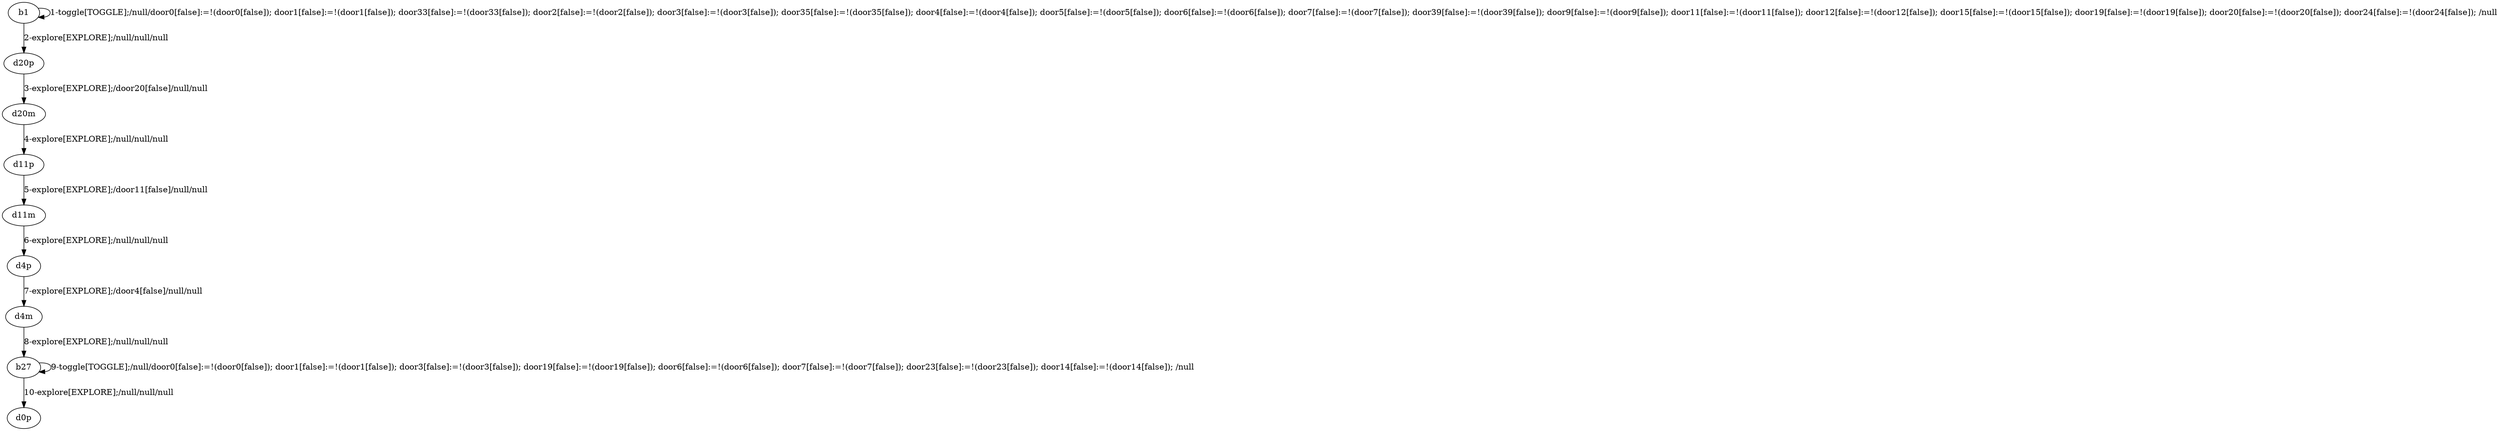 # Total number of goals covered by this test: 4
# d4m --> b27
# b27 --> b27
# b27 --> d0p
# d4p --> d4m

digraph g {
"b1" -> "b1" [label = "1-toggle[TOGGLE];/null/door0[false]:=!(door0[false]); door1[false]:=!(door1[false]); door33[false]:=!(door33[false]); door2[false]:=!(door2[false]); door3[false]:=!(door3[false]); door35[false]:=!(door35[false]); door4[false]:=!(door4[false]); door5[false]:=!(door5[false]); door6[false]:=!(door6[false]); door7[false]:=!(door7[false]); door39[false]:=!(door39[false]); door9[false]:=!(door9[false]); door11[false]:=!(door11[false]); door12[false]:=!(door12[false]); door15[false]:=!(door15[false]); door19[false]:=!(door19[false]); door20[false]:=!(door20[false]); door24[false]:=!(door24[false]); /null"];
"b1" -> "d20p" [label = "2-explore[EXPLORE];/null/null/null"];
"d20p" -> "d20m" [label = "3-explore[EXPLORE];/door20[false]/null/null"];
"d20m" -> "d11p" [label = "4-explore[EXPLORE];/null/null/null"];
"d11p" -> "d11m" [label = "5-explore[EXPLORE];/door11[false]/null/null"];
"d11m" -> "d4p" [label = "6-explore[EXPLORE];/null/null/null"];
"d4p" -> "d4m" [label = "7-explore[EXPLORE];/door4[false]/null/null"];
"d4m" -> "b27" [label = "8-explore[EXPLORE];/null/null/null"];
"b27" -> "b27" [label = "9-toggle[TOGGLE];/null/door0[false]:=!(door0[false]); door1[false]:=!(door1[false]); door3[false]:=!(door3[false]); door19[false]:=!(door19[false]); door6[false]:=!(door6[false]); door7[false]:=!(door7[false]); door23[false]:=!(door23[false]); door14[false]:=!(door14[false]); /null"];
"b27" -> "d0p" [label = "10-explore[EXPLORE];/null/null/null"];
}